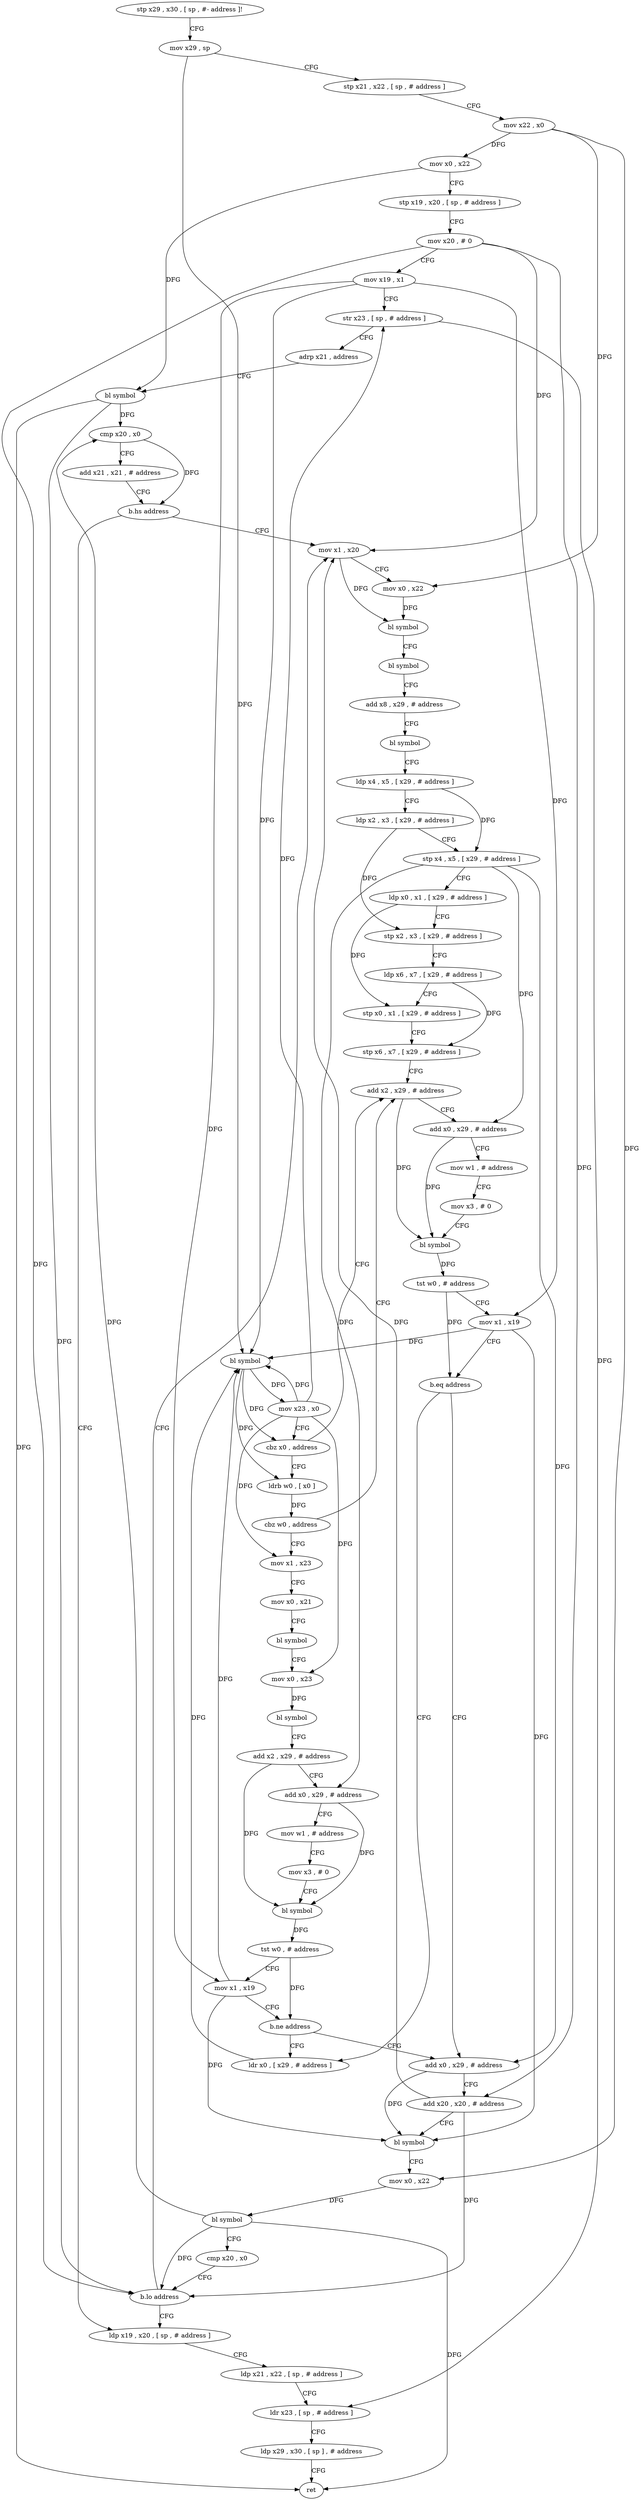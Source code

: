 digraph "func" {
"4217824" [label = "stp x29 , x30 , [ sp , #- address ]!" ]
"4217828" [label = "mov x29 , sp" ]
"4217832" [label = "stp x21 , x22 , [ sp , # address ]" ]
"4217836" [label = "mov x22 , x0" ]
"4217840" [label = "mov x0 , x22" ]
"4217844" [label = "stp x19 , x20 , [ sp , # address ]" ]
"4217848" [label = "mov x20 , # 0" ]
"4217852" [label = "mov x19 , x1" ]
"4217856" [label = "str x23 , [ sp , # address ]" ]
"4217860" [label = "adrp x21 , address" ]
"4217864" [label = "bl symbol" ]
"4217868" [label = "cmp x20 , x0" ]
"4217872" [label = "add x21 , x21 , # address" ]
"4217876" [label = "b.hs address" ]
"4218072" [label = "ldp x19 , x20 , [ sp , # address ]" ]
"4217880" [label = "mov x1 , x20" ]
"4218076" [label = "ldp x21 , x22 , [ sp , # address ]" ]
"4218080" [label = "ldr x23 , [ sp , # address ]" ]
"4218084" [label = "ldp x29 , x30 , [ sp ] , # address" ]
"4218088" [label = "ret" ]
"4217884" [label = "mov x0 , x22" ]
"4217888" [label = "bl symbol" ]
"4217892" [label = "bl symbol" ]
"4217896" [label = "add x8 , x29 , # address" ]
"4217900" [label = "bl symbol" ]
"4217904" [label = "ldp x4 , x5 , [ x29 , # address ]" ]
"4217908" [label = "ldp x2 , x3 , [ x29 , # address ]" ]
"4217912" [label = "stp x4 , x5 , [ x29 , # address ]" ]
"4217916" [label = "ldp x0 , x1 , [ x29 , # address ]" ]
"4217920" [label = "stp x2 , x3 , [ x29 , # address ]" ]
"4217924" [label = "ldp x6 , x7 , [ x29 , # address ]" ]
"4217928" [label = "stp x0 , x1 , [ x29 , # address ]" ]
"4217932" [label = "stp x6 , x7 , [ x29 , # address ]" ]
"4217936" [label = "add x2 , x29 , # address" ]
"4218044" [label = "add x0 , x29 , # address" ]
"4218048" [label = "add x20 , x20 , # address" ]
"4218052" [label = "bl symbol" ]
"4218056" [label = "mov x0 , x22" ]
"4218060" [label = "bl symbol" ]
"4218064" [label = "cmp x20 , x0" ]
"4218068" [label = "b.lo address" ]
"4217968" [label = "ldr x0 , [ x29 , # address ]" ]
"4217972" [label = "bl symbol" ]
"4217976" [label = "mov x23 , x0" ]
"4217980" [label = "cbz x0 , address" ]
"4217984" [label = "ldrb w0 , [ x0 ]" ]
"4217940" [label = "add x0 , x29 , # address" ]
"4217944" [label = "mov w1 , # address" ]
"4217948" [label = "mov x3 , # 0" ]
"4217952" [label = "bl symbol" ]
"4217956" [label = "tst w0 , # address" ]
"4217960" [label = "mov x1 , x19" ]
"4217964" [label = "b.eq address" ]
"4217988" [label = "cbz w0 , address" ]
"4217992" [label = "mov x1 , x23" ]
"4217996" [label = "mov x0 , x21" ]
"4218000" [label = "bl symbol" ]
"4218004" [label = "mov x0 , x23" ]
"4218008" [label = "bl symbol" ]
"4218012" [label = "add x2 , x29 , # address" ]
"4218016" [label = "add x0 , x29 , # address" ]
"4218020" [label = "mov w1 , # address" ]
"4218024" [label = "mov x3 , # 0" ]
"4218028" [label = "bl symbol" ]
"4218032" [label = "tst w0 , # address" ]
"4218036" [label = "mov x1 , x19" ]
"4218040" [label = "b.ne address" ]
"4217824" -> "4217828" [ label = "CFG" ]
"4217828" -> "4217832" [ label = "CFG" ]
"4217828" -> "4217972" [ label = "DFG" ]
"4217832" -> "4217836" [ label = "CFG" ]
"4217836" -> "4217840" [ label = "DFG" ]
"4217836" -> "4217884" [ label = "DFG" ]
"4217836" -> "4218056" [ label = "DFG" ]
"4217840" -> "4217844" [ label = "CFG" ]
"4217840" -> "4217864" [ label = "DFG" ]
"4217844" -> "4217848" [ label = "CFG" ]
"4217848" -> "4217852" [ label = "CFG" ]
"4217848" -> "4217880" [ label = "DFG" ]
"4217848" -> "4218048" [ label = "DFG" ]
"4217848" -> "4218068" [ label = "DFG" ]
"4217852" -> "4217856" [ label = "CFG" ]
"4217852" -> "4217960" [ label = "DFG" ]
"4217852" -> "4217972" [ label = "DFG" ]
"4217852" -> "4218036" [ label = "DFG" ]
"4217856" -> "4217860" [ label = "CFG" ]
"4217856" -> "4218080" [ label = "DFG" ]
"4217860" -> "4217864" [ label = "CFG" ]
"4217864" -> "4217868" [ label = "DFG" ]
"4217864" -> "4218088" [ label = "DFG" ]
"4217864" -> "4218068" [ label = "DFG" ]
"4217868" -> "4217872" [ label = "CFG" ]
"4217868" -> "4217876" [ label = "DFG" ]
"4217872" -> "4217876" [ label = "CFG" ]
"4217876" -> "4218072" [ label = "CFG" ]
"4217876" -> "4217880" [ label = "CFG" ]
"4218072" -> "4218076" [ label = "CFG" ]
"4217880" -> "4217884" [ label = "CFG" ]
"4217880" -> "4217888" [ label = "DFG" ]
"4218076" -> "4218080" [ label = "CFG" ]
"4218080" -> "4218084" [ label = "CFG" ]
"4218084" -> "4218088" [ label = "CFG" ]
"4217884" -> "4217888" [ label = "DFG" ]
"4217888" -> "4217892" [ label = "CFG" ]
"4217892" -> "4217896" [ label = "CFG" ]
"4217896" -> "4217900" [ label = "CFG" ]
"4217900" -> "4217904" [ label = "CFG" ]
"4217904" -> "4217908" [ label = "CFG" ]
"4217904" -> "4217912" [ label = "DFG" ]
"4217908" -> "4217912" [ label = "CFG" ]
"4217908" -> "4217920" [ label = "DFG" ]
"4217912" -> "4217916" [ label = "CFG" ]
"4217912" -> "4217940" [ label = "DFG" ]
"4217912" -> "4218044" [ label = "DFG" ]
"4217912" -> "4218016" [ label = "DFG" ]
"4217916" -> "4217920" [ label = "CFG" ]
"4217916" -> "4217928" [ label = "DFG" ]
"4217920" -> "4217924" [ label = "CFG" ]
"4217924" -> "4217928" [ label = "CFG" ]
"4217924" -> "4217932" [ label = "DFG" ]
"4217928" -> "4217932" [ label = "CFG" ]
"4217932" -> "4217936" [ label = "CFG" ]
"4217936" -> "4217940" [ label = "CFG" ]
"4217936" -> "4217952" [ label = "DFG" ]
"4218044" -> "4218048" [ label = "CFG" ]
"4218044" -> "4218052" [ label = "DFG" ]
"4218048" -> "4218052" [ label = "CFG" ]
"4218048" -> "4217880" [ label = "DFG" ]
"4218048" -> "4218068" [ label = "DFG" ]
"4218052" -> "4218056" [ label = "CFG" ]
"4218056" -> "4218060" [ label = "DFG" ]
"4218060" -> "4218064" [ label = "CFG" ]
"4218060" -> "4217868" [ label = "DFG" ]
"4218060" -> "4218088" [ label = "DFG" ]
"4218060" -> "4218068" [ label = "DFG" ]
"4218064" -> "4218068" [ label = "CFG" ]
"4218068" -> "4217880" [ label = "CFG" ]
"4218068" -> "4218072" [ label = "CFG" ]
"4217968" -> "4217972" [ label = "DFG" ]
"4217972" -> "4217976" [ label = "DFG" ]
"4217972" -> "4217980" [ label = "DFG" ]
"4217972" -> "4217984" [ label = "DFG" ]
"4217976" -> "4217980" [ label = "CFG" ]
"4217976" -> "4217856" [ label = "DFG" ]
"4217976" -> "4217972" [ label = "DFG" ]
"4217976" -> "4217992" [ label = "DFG" ]
"4217976" -> "4218004" [ label = "DFG" ]
"4217980" -> "4217936" [ label = "CFG" ]
"4217980" -> "4217984" [ label = "CFG" ]
"4217984" -> "4217988" [ label = "DFG" ]
"4217940" -> "4217944" [ label = "CFG" ]
"4217940" -> "4217952" [ label = "DFG" ]
"4217944" -> "4217948" [ label = "CFG" ]
"4217948" -> "4217952" [ label = "CFG" ]
"4217952" -> "4217956" [ label = "DFG" ]
"4217956" -> "4217960" [ label = "CFG" ]
"4217956" -> "4217964" [ label = "DFG" ]
"4217960" -> "4217964" [ label = "CFG" ]
"4217960" -> "4218052" [ label = "DFG" ]
"4217960" -> "4217972" [ label = "DFG" ]
"4217964" -> "4218044" [ label = "CFG" ]
"4217964" -> "4217968" [ label = "CFG" ]
"4217988" -> "4217936" [ label = "CFG" ]
"4217988" -> "4217992" [ label = "CFG" ]
"4217992" -> "4217996" [ label = "CFG" ]
"4217996" -> "4218000" [ label = "CFG" ]
"4218000" -> "4218004" [ label = "CFG" ]
"4218004" -> "4218008" [ label = "DFG" ]
"4218008" -> "4218012" [ label = "CFG" ]
"4218012" -> "4218016" [ label = "CFG" ]
"4218012" -> "4218028" [ label = "DFG" ]
"4218016" -> "4218020" [ label = "CFG" ]
"4218016" -> "4218028" [ label = "DFG" ]
"4218020" -> "4218024" [ label = "CFG" ]
"4218024" -> "4218028" [ label = "CFG" ]
"4218028" -> "4218032" [ label = "DFG" ]
"4218032" -> "4218036" [ label = "CFG" ]
"4218032" -> "4218040" [ label = "DFG" ]
"4218036" -> "4218040" [ label = "CFG" ]
"4218036" -> "4218052" [ label = "DFG" ]
"4218036" -> "4217972" [ label = "DFG" ]
"4218040" -> "4217968" [ label = "CFG" ]
"4218040" -> "4218044" [ label = "CFG" ]
}
